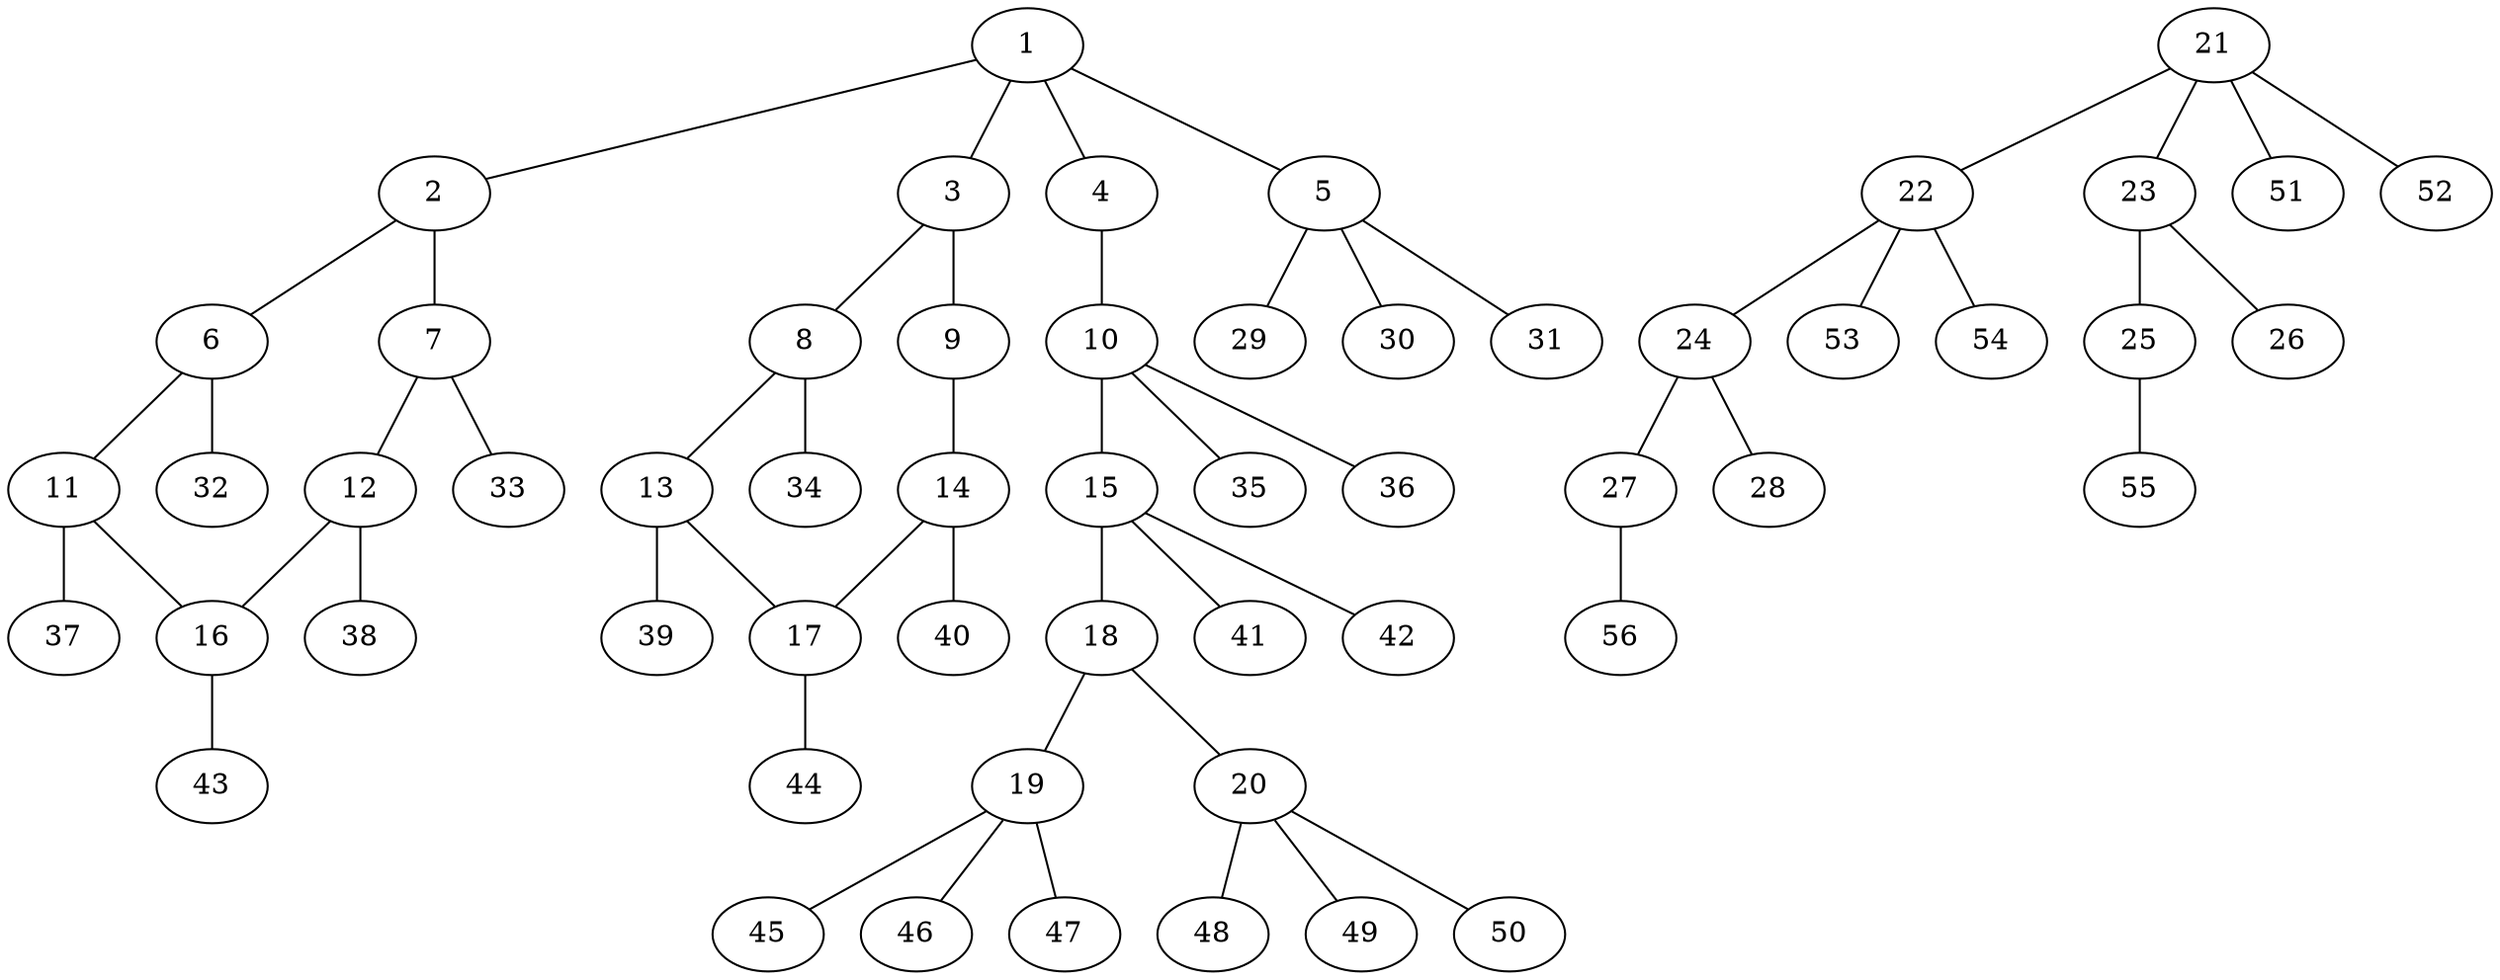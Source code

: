 graph molecule_4162 {
	1	 [chem=C];
	2	 [chem=C];
	1 -- 2	 [valence=1];
	3	 [chem=C];
	1 -- 3	 [valence=1];
	4	 [chem=O];
	1 -- 4	 [valence=1];
	5	 [chem=C];
	1 -- 5	 [valence=1];
	6	 [chem=C];
	2 -- 6	 [valence=2];
	7	 [chem=C];
	2 -- 7	 [valence=1];
	8	 [chem=C];
	3 -- 8	 [valence=1];
	9	 [chem=N];
	3 -- 9	 [valence=2];
	10	 [chem=C];
	4 -- 10	 [valence=1];
	29	 [chem=H];
	5 -- 29	 [valence=1];
	30	 [chem=H];
	5 -- 30	 [valence=1];
	31	 [chem=H];
	5 -- 31	 [valence=1];
	11	 [chem=C];
	6 -- 11	 [valence=1];
	32	 [chem=H];
	6 -- 32	 [valence=1];
	12	 [chem=C];
	7 -- 12	 [valence=2];
	33	 [chem=H];
	7 -- 33	 [valence=1];
	13	 [chem=C];
	8 -- 13	 [valence=2];
	34	 [chem=H];
	8 -- 34	 [valence=1];
	14	 [chem=C];
	9 -- 14	 [valence=1];
	15	 [chem=C];
	10 -- 15	 [valence=1];
	35	 [chem=H];
	10 -- 35	 [valence=1];
	36	 [chem=H];
	10 -- 36	 [valence=1];
	16	 [chem=C];
	11 -- 16	 [valence=2];
	37	 [chem=H];
	11 -- 37	 [valence=1];
	12 -- 16	 [valence=1];
	38	 [chem=H];
	12 -- 38	 [valence=1];
	17	 [chem=C];
	13 -- 17	 [valence=1];
	39	 [chem=H];
	13 -- 39	 [valence=1];
	14 -- 17	 [valence=2];
	40	 [chem=H];
	14 -- 40	 [valence=1];
	18	 [chem=N];
	15 -- 18	 [valence=1];
	41	 [chem=H];
	15 -- 41	 [valence=1];
	42	 [chem=H];
	15 -- 42	 [valence=1];
	43	 [chem=H];
	16 -- 43	 [valence=1];
	44	 [chem=H];
	17 -- 44	 [valence=1];
	19	 [chem=C];
	18 -- 19	 [valence=1];
	20	 [chem=C];
	18 -- 20	 [valence=1];
	45	 [chem=H];
	19 -- 45	 [valence=1];
	46	 [chem=H];
	19 -- 46	 [valence=1];
	47	 [chem=H];
	19 -- 47	 [valence=1];
	48	 [chem=H];
	20 -- 48	 [valence=1];
	49	 [chem=H];
	20 -- 49	 [valence=1];
	50	 [chem=H];
	20 -- 50	 [valence=1];
	21	 [chem=C];
	22	 [chem=C];
	21 -- 22	 [valence=1];
	23	 [chem=C];
	21 -- 23	 [valence=1];
	51	 [chem=H];
	21 -- 51	 [valence=1];
	52	 [chem=H];
	21 -- 52	 [valence=1];
	24	 [chem=C];
	22 -- 24	 [valence=1];
	53	 [chem=H];
	22 -- 53	 [valence=1];
	54	 [chem=H];
	22 -- 54	 [valence=1];
	25	 [chem=O];
	23 -- 25	 [valence=1];
	26	 [chem=O];
	23 -- 26	 [valence=2];
	27	 [chem=O];
	24 -- 27	 [valence=1];
	28	 [chem=O];
	24 -- 28	 [valence=2];
	55	 [chem=H];
	25 -- 55	 [valence=1];
	56	 [chem=H];
	27 -- 56	 [valence=1];
}
